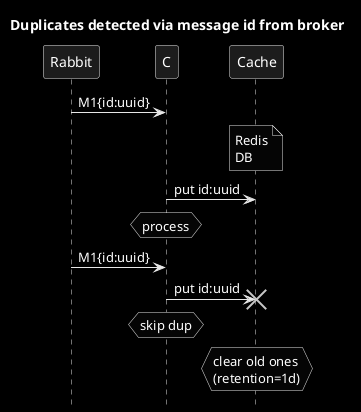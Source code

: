 @startuml
title Duplicates detected via message id from broker
hide footbox
skinparam monochrome reverse

Rabbit->C: M1{id:uuid}
note over Cache: Redis\nDB
C->Cache: put id:uuid
hnote over C: process
Rabbit->C: M1{id:uuid}
C->Cache!!: put id:uuid
hnote over C: skip dup
hnote over Cache: clear old ones\n(retention=1d)
'dedup window size=? "how old duplicate can I imagine receiving"
'confirm with biz!

@enduml
? inbox
? duplicates between Producer->Rabbit